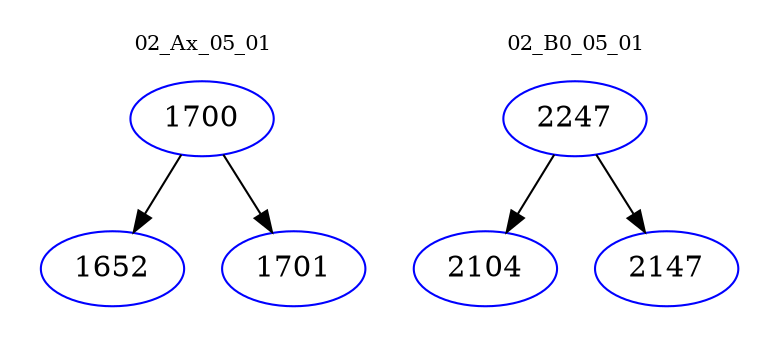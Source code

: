 digraph{
subgraph cluster_0 {
color = white
label = "02_Ax_05_01";
fontsize=10;
T0_1700 [label="1700", color="blue"]
T0_1700 -> T0_1652 [color="black"]
T0_1652 [label="1652", color="blue"]
T0_1700 -> T0_1701 [color="black"]
T0_1701 [label="1701", color="blue"]
}
subgraph cluster_1 {
color = white
label = "02_B0_05_01";
fontsize=10;
T1_2247 [label="2247", color="blue"]
T1_2247 -> T1_2104 [color="black"]
T1_2104 [label="2104", color="blue"]
T1_2247 -> T1_2147 [color="black"]
T1_2147 [label="2147", color="blue"]
}
}
